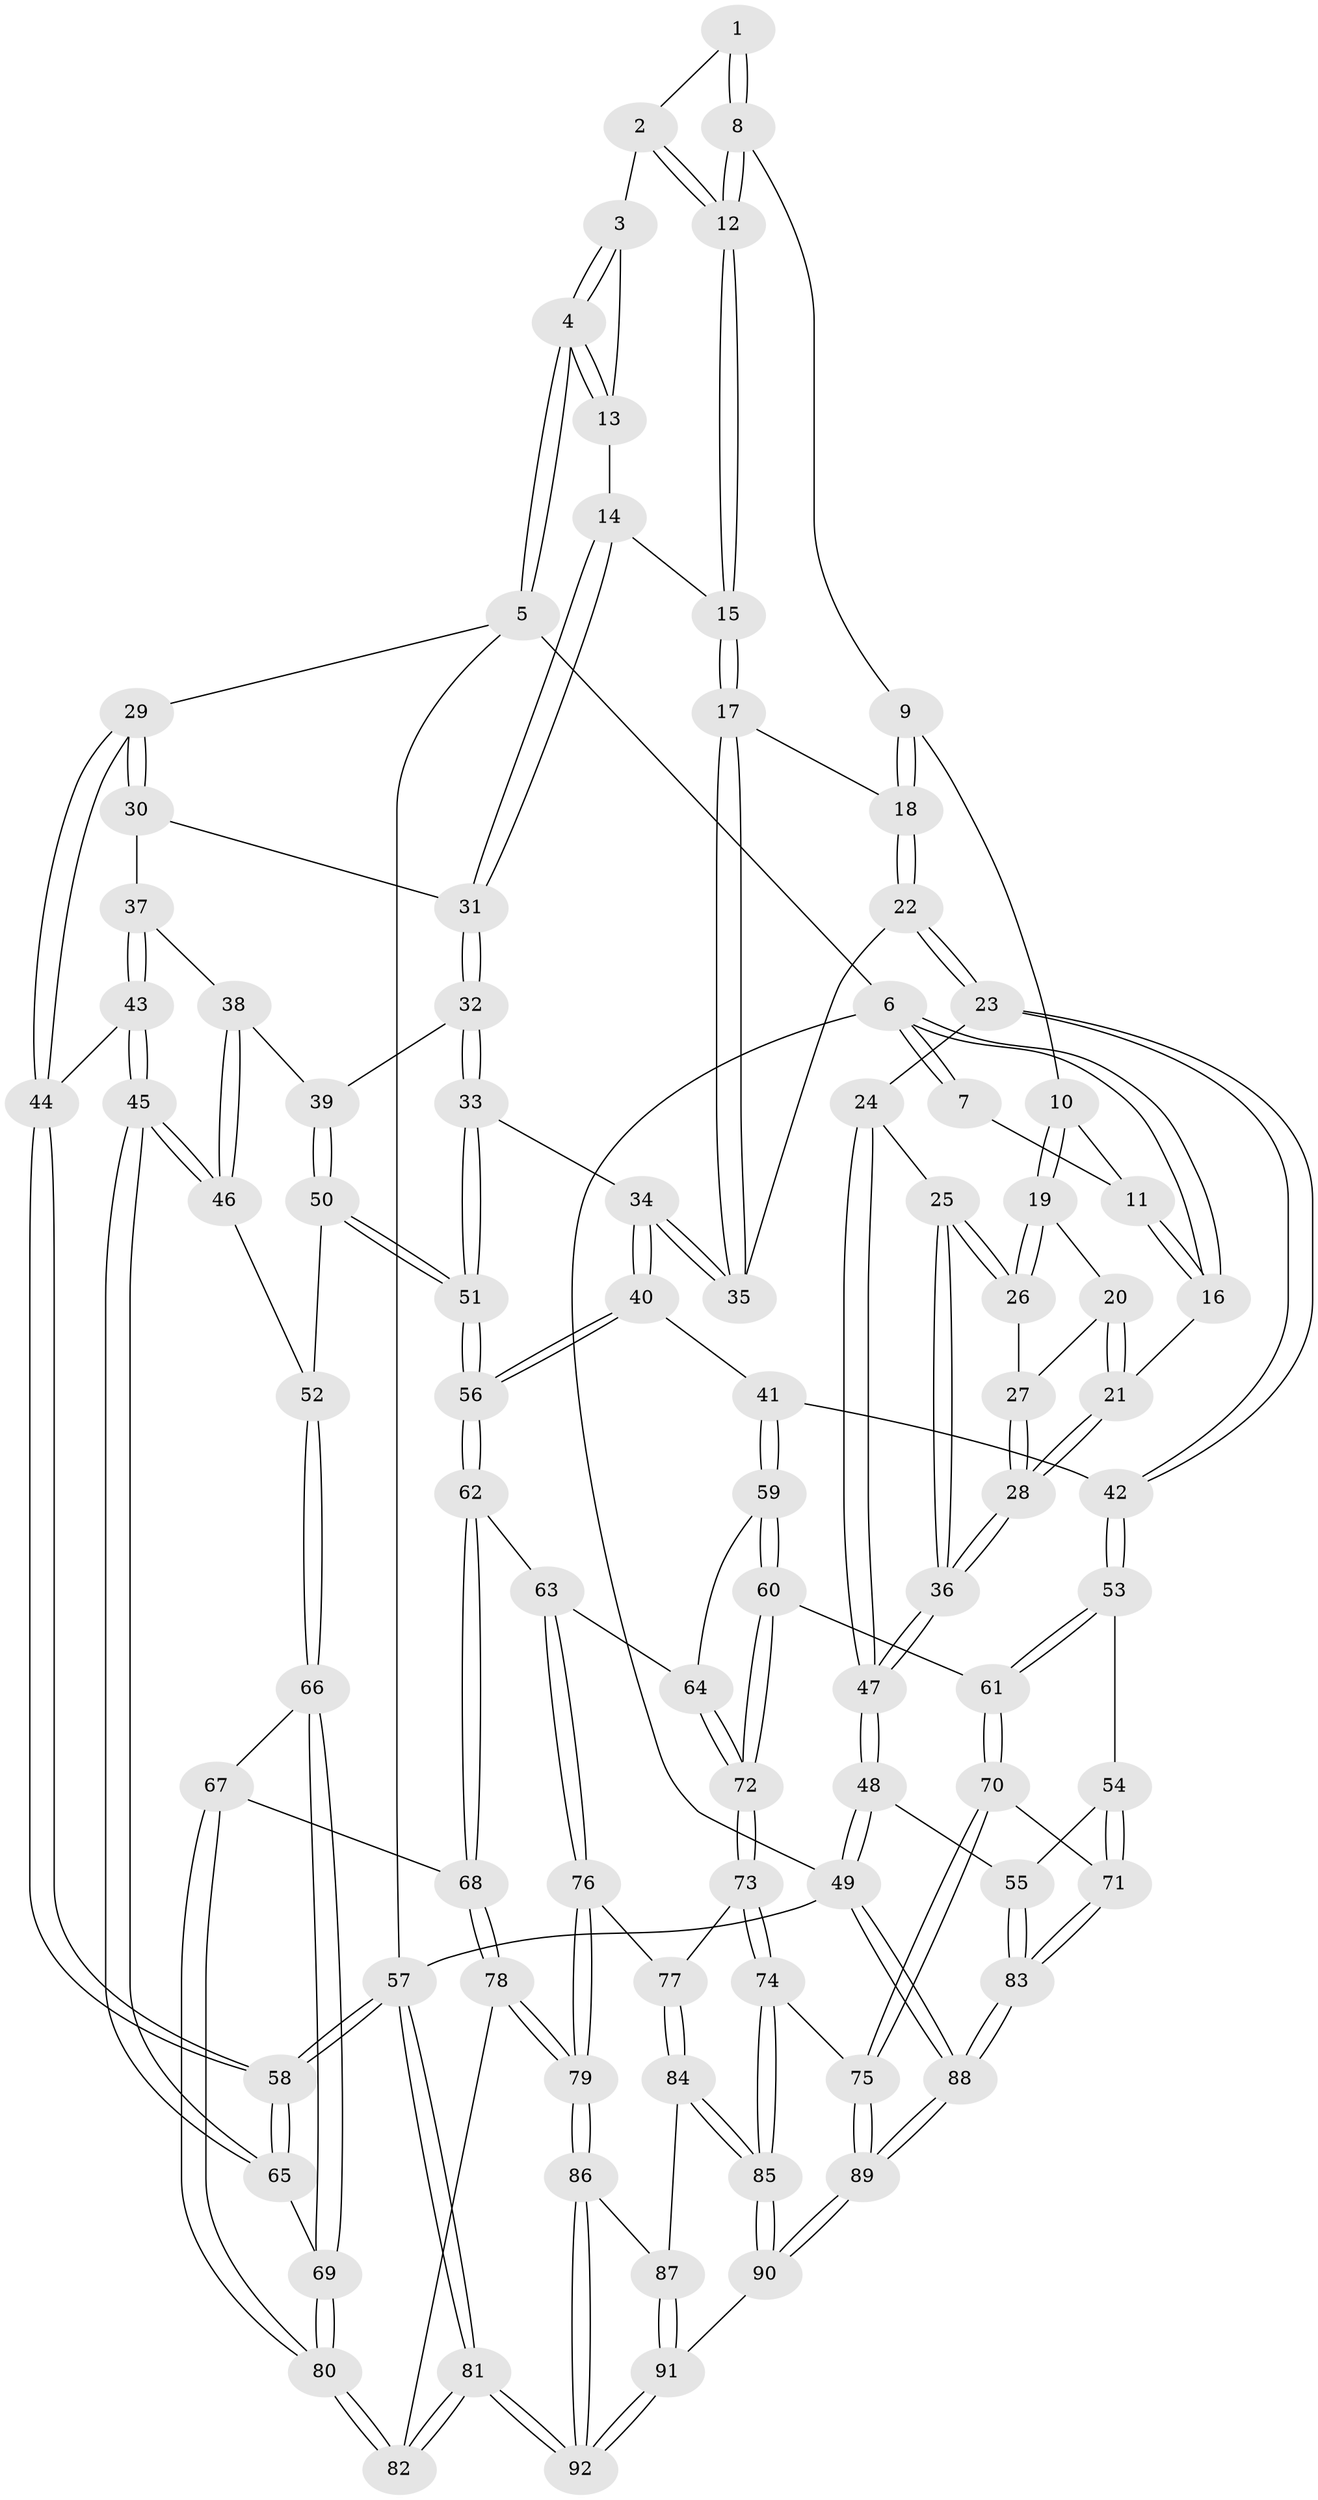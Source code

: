 // Generated by graph-tools (version 1.1) at 2025/51/03/09/25 03:51:07]
// undirected, 92 vertices, 227 edges
graph export_dot {
graph [start="1"]
  node [color=gray90,style=filled];
  1 [pos="+0.33086069760943615+0"];
  2 [pos="+0.4682198563439174+0"];
  3 [pos="+0.525681939581914+0"];
  4 [pos="+1+0"];
  5 [pos="+1+0"];
  6 [pos="+0+0"];
  7 [pos="+0.057235888182200545+0"];
  8 [pos="+0.2746331412408506+0.10034137600110526"];
  9 [pos="+0.2449816303894768+0.12084060142311591"];
  10 [pos="+0.17988998751974056+0.13229999975602366"];
  11 [pos="+0.16900710462675966+0.11927335602176546"];
  12 [pos="+0.46963466427225625+0.15413348236566943"];
  13 [pos="+0.645109375225698+0.14960046289128257"];
  14 [pos="+0.6288605909220144+0.1843935040090838"];
  15 [pos="+0.5057001108751047+0.20023258016608894"];
  16 [pos="+0+0"];
  17 [pos="+0.47776289792015686+0.2534457534753159"];
  18 [pos="+0.31573251613034503+0.3031696893683309"];
  19 [pos="+0.16243815792025904+0.15856115615995336"];
  20 [pos="+0.04372972942212604+0.1678058826761306"];
  21 [pos="+0+0.06372545425426361"];
  22 [pos="+0.2525139162963454+0.37976197971729647"];
  23 [pos="+0.20958216332769675+0.41982860085883406"];
  24 [pos="+0.19543935008613772+0.4092691994513782"];
  25 [pos="+0.1449539269322081+0.3491012666685841"];
  26 [pos="+0.13532026864045762+0.2879562931473616"];
  27 [pos="+0.04694585746033834+0.24761645443427716"];
  28 [pos="+0+0.20781423278491698"];
  29 [pos="+1+0.2677777362698551"];
  30 [pos="+0.7627855908374269+0.28947524299551053"];
  31 [pos="+0.7366768986013205+0.28988646664979106"];
  32 [pos="+0.6645221485483991+0.45560836423897394"];
  33 [pos="+0.5249925304139852+0.4681082840917765"];
  34 [pos="+0.5147816694742742+0.4663858833166333"];
  35 [pos="+0.4941664999736894+0.3927087942847299"];
  36 [pos="+0+0.3582213117194558"];
  37 [pos="+0.8128705325581808+0.485098601751207"];
  38 [pos="+0.7834193297987206+0.49225839389468173"];
  39 [pos="+0.6728411089342843+0.465757642572799"];
  40 [pos="+0.453088743206117+0.5170646642553475"];
  41 [pos="+0.4321537285739708+0.5301683015211908"];
  42 [pos="+0.2273358952844664+0.48420676800704565"];
  43 [pos="+0.9970283455114355+0.4597293484491108"];
  44 [pos="+1+0.3695856250722454"];
  45 [pos="+0.83781581946902+0.6559722666570721"];
  46 [pos="+0.8087337128773636+0.6481866129322635"];
  47 [pos="+0+0.5497219763878829"];
  48 [pos="+0+0.6417110833605719"];
  49 [pos="+0+1"];
  50 [pos="+0.703902099041868+0.6439476920123723"];
  51 [pos="+0.6199401873047927+0.6712623408820733"];
  52 [pos="+0.7140366691704636+0.6486587461754282"];
  53 [pos="+0.17767156343027393+0.5936414951084804"];
  54 [pos="+0.10291738334408508+0.6236937217711015"];
  55 [pos="+0+0.6515987965003048"];
  56 [pos="+0.5974824045120035+0.6903491965852832"];
  57 [pos="+1+1"];
  58 [pos="+1+0.7217631949601839"];
  59 [pos="+0.43160431499019963+0.5484569021954937"];
  60 [pos="+0.2935919973886539+0.7068895395642655"];
  61 [pos="+0.23666896597111306+0.676189189004603"];
  62 [pos="+0.5963222017176226+0.6917628911049102"];
  63 [pos="+0.5167411129120092+0.7225654726645534"];
  64 [pos="+0.454739500674205+0.6846164755235957"];
  65 [pos="+0.8924735432488197+0.7628789963616791"];
  66 [pos="+0.7197566837903209+0.7726008459812357"];
  67 [pos="+0.7049805038291911+0.7981052238539119"];
  68 [pos="+0.6559754756470735+0.8335711421476336"];
  69 [pos="+0.8839511101480632+0.7793649868832222"];
  70 [pos="+0.1649713191561377+0.8609324852805924"];
  71 [pos="+0.12913434111894695+0.8600653888413647"];
  72 [pos="+0.33926986502070905+0.7501611765881511"];
  73 [pos="+0.3412773682831278+0.7758888162477908"];
  74 [pos="+0.245866790042207+0.8870646908145629"];
  75 [pos="+0.18587762401778232+0.8719253615177299"];
  76 [pos="+0.5040958659461334+0.8496661321385489"];
  77 [pos="+0.4362841937909502+0.8634579721357589"];
  78 [pos="+0.6531918558755683+0.8410064686465689"];
  79 [pos="+0.5997663360682417+0.9165791081147293"];
  80 [pos="+0.8583803817886241+0.88262459399669"];
  81 [pos="+0.9120605641075333+1"];
  82 [pos="+0.8573124617880556+0.9037291888059966"];
  83 [pos="+0.11289856004632215+0.8654634612964812"];
  84 [pos="+0.4072260233285825+0.9122863713678232"];
  85 [pos="+0.2935887684934165+0.9543294634585516"];
  86 [pos="+0.6225580655584205+1"];
  87 [pos="+0.4284223699741074+0.9628374540995732"];
  88 [pos="+0+1"];
  89 [pos="+0.1320471763167385+1"];
  90 [pos="+0.2797387047599904+1"];
  91 [pos="+0.37199888047571805+1"];
  92 [pos="+0.7343057568418839+1"];
  1 -- 2;
  1 -- 8;
  1 -- 8;
  2 -- 3;
  2 -- 12;
  2 -- 12;
  3 -- 4;
  3 -- 4;
  3 -- 13;
  4 -- 5;
  4 -- 5;
  4 -- 13;
  4 -- 13;
  5 -- 6;
  5 -- 29;
  5 -- 57;
  6 -- 7;
  6 -- 7;
  6 -- 16;
  6 -- 16;
  6 -- 49;
  7 -- 11;
  8 -- 9;
  8 -- 12;
  8 -- 12;
  9 -- 10;
  9 -- 18;
  9 -- 18;
  10 -- 11;
  10 -- 19;
  10 -- 19;
  11 -- 16;
  11 -- 16;
  12 -- 15;
  12 -- 15;
  13 -- 14;
  14 -- 15;
  14 -- 31;
  14 -- 31;
  15 -- 17;
  15 -- 17;
  16 -- 21;
  17 -- 18;
  17 -- 35;
  17 -- 35;
  18 -- 22;
  18 -- 22;
  19 -- 20;
  19 -- 26;
  19 -- 26;
  20 -- 21;
  20 -- 21;
  20 -- 27;
  21 -- 28;
  21 -- 28;
  22 -- 23;
  22 -- 23;
  22 -- 35;
  23 -- 24;
  23 -- 42;
  23 -- 42;
  24 -- 25;
  24 -- 47;
  24 -- 47;
  25 -- 26;
  25 -- 26;
  25 -- 36;
  25 -- 36;
  26 -- 27;
  27 -- 28;
  27 -- 28;
  28 -- 36;
  28 -- 36;
  29 -- 30;
  29 -- 30;
  29 -- 44;
  29 -- 44;
  30 -- 31;
  30 -- 37;
  31 -- 32;
  31 -- 32;
  32 -- 33;
  32 -- 33;
  32 -- 39;
  33 -- 34;
  33 -- 51;
  33 -- 51;
  34 -- 35;
  34 -- 35;
  34 -- 40;
  34 -- 40;
  36 -- 47;
  36 -- 47;
  37 -- 38;
  37 -- 43;
  37 -- 43;
  38 -- 39;
  38 -- 46;
  38 -- 46;
  39 -- 50;
  39 -- 50;
  40 -- 41;
  40 -- 56;
  40 -- 56;
  41 -- 42;
  41 -- 59;
  41 -- 59;
  42 -- 53;
  42 -- 53;
  43 -- 44;
  43 -- 45;
  43 -- 45;
  44 -- 58;
  44 -- 58;
  45 -- 46;
  45 -- 46;
  45 -- 65;
  45 -- 65;
  46 -- 52;
  47 -- 48;
  47 -- 48;
  48 -- 49;
  48 -- 49;
  48 -- 55;
  49 -- 88;
  49 -- 88;
  49 -- 57;
  50 -- 51;
  50 -- 51;
  50 -- 52;
  51 -- 56;
  51 -- 56;
  52 -- 66;
  52 -- 66;
  53 -- 54;
  53 -- 61;
  53 -- 61;
  54 -- 55;
  54 -- 71;
  54 -- 71;
  55 -- 83;
  55 -- 83;
  56 -- 62;
  56 -- 62;
  57 -- 58;
  57 -- 58;
  57 -- 81;
  57 -- 81;
  58 -- 65;
  58 -- 65;
  59 -- 60;
  59 -- 60;
  59 -- 64;
  60 -- 61;
  60 -- 72;
  60 -- 72;
  61 -- 70;
  61 -- 70;
  62 -- 63;
  62 -- 68;
  62 -- 68;
  63 -- 64;
  63 -- 76;
  63 -- 76;
  64 -- 72;
  64 -- 72;
  65 -- 69;
  66 -- 67;
  66 -- 69;
  66 -- 69;
  67 -- 68;
  67 -- 80;
  67 -- 80;
  68 -- 78;
  68 -- 78;
  69 -- 80;
  69 -- 80;
  70 -- 71;
  70 -- 75;
  70 -- 75;
  71 -- 83;
  71 -- 83;
  72 -- 73;
  72 -- 73;
  73 -- 74;
  73 -- 74;
  73 -- 77;
  74 -- 75;
  74 -- 85;
  74 -- 85;
  75 -- 89;
  75 -- 89;
  76 -- 77;
  76 -- 79;
  76 -- 79;
  77 -- 84;
  77 -- 84;
  78 -- 79;
  78 -- 79;
  78 -- 82;
  79 -- 86;
  79 -- 86;
  80 -- 82;
  80 -- 82;
  81 -- 82;
  81 -- 82;
  81 -- 92;
  81 -- 92;
  83 -- 88;
  83 -- 88;
  84 -- 85;
  84 -- 85;
  84 -- 87;
  85 -- 90;
  85 -- 90;
  86 -- 87;
  86 -- 92;
  86 -- 92;
  87 -- 91;
  87 -- 91;
  88 -- 89;
  88 -- 89;
  89 -- 90;
  89 -- 90;
  90 -- 91;
  91 -- 92;
  91 -- 92;
}
